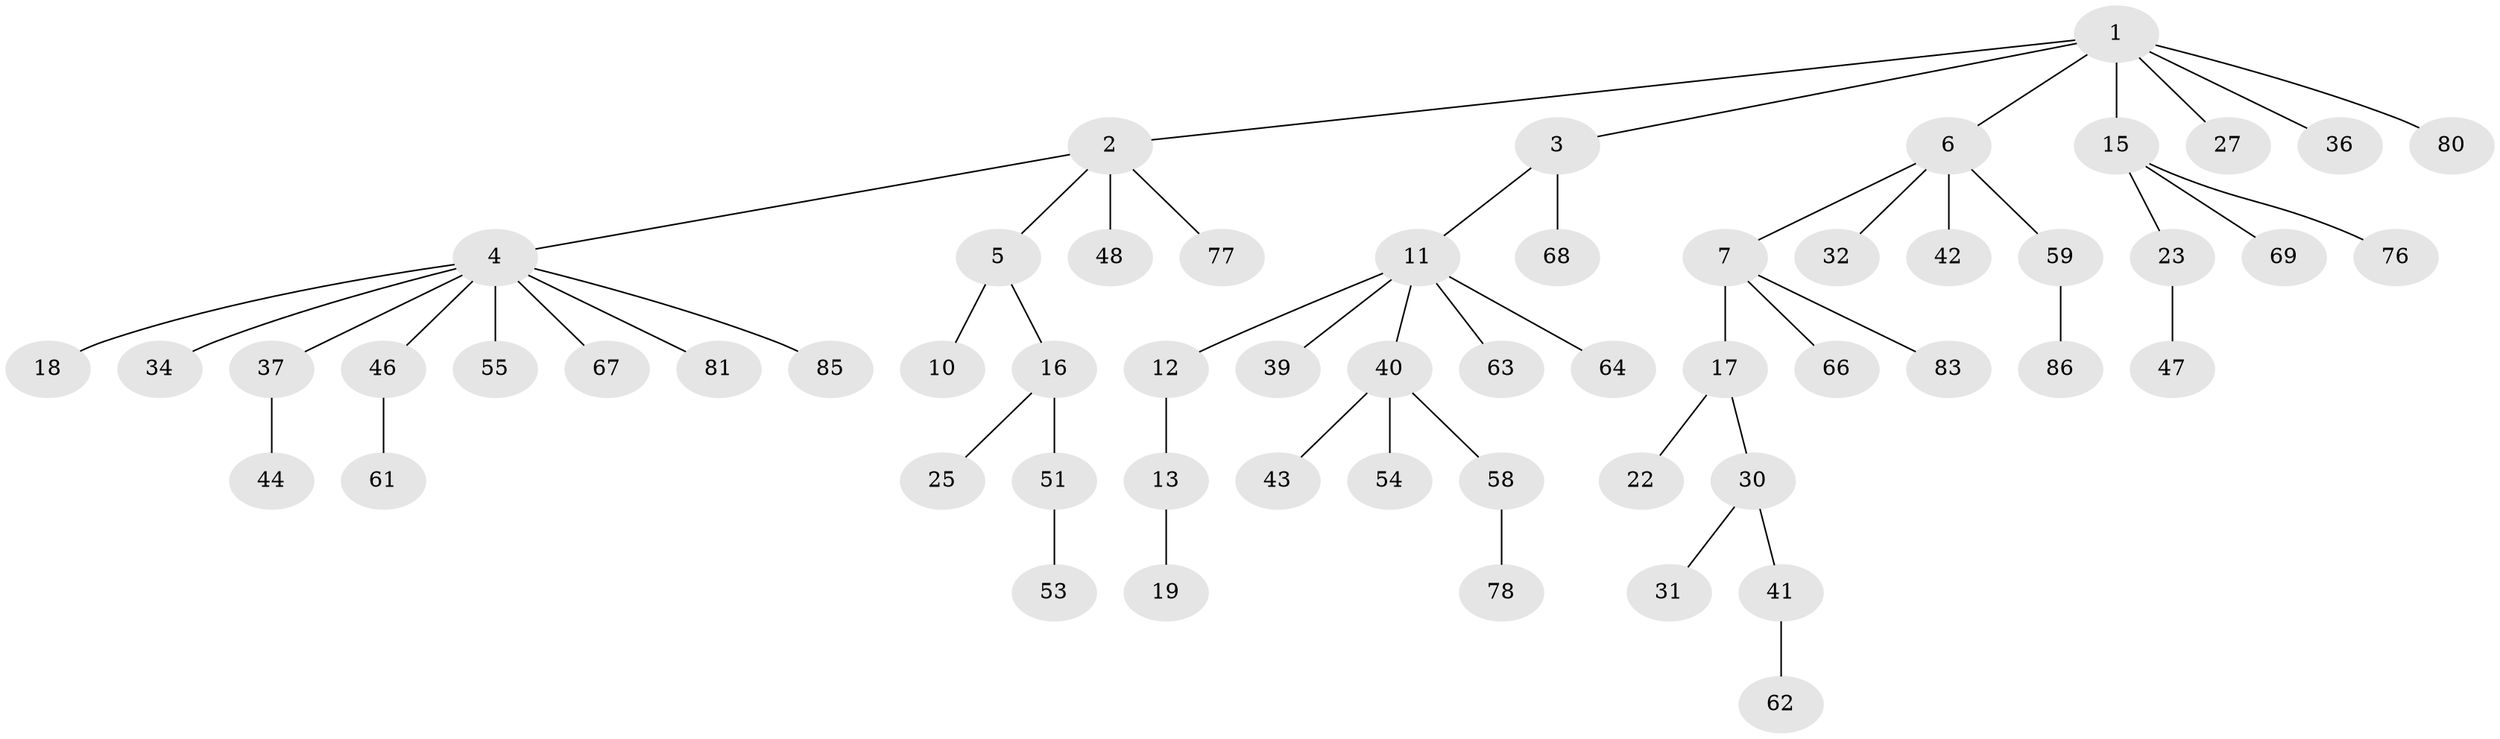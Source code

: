 // original degree distribution, {7: 0.011627906976744186, 6: 0.03488372093023256, 3: 0.09302325581395349, 5: 0.023255813953488372, 2: 0.3488372093023256, 4: 0.03488372093023256, 1: 0.45348837209302323}
// Generated by graph-tools (version 1.1) at 2025/11/02/27/25 16:11:26]
// undirected, 57 vertices, 56 edges
graph export_dot {
graph [start="1"]
  node [color=gray90,style=filled];
  1 [super="+45"];
  2 [super="+60"];
  3 [super="+21"];
  4 [super="+28"];
  5 [super="+8"];
  6 [super="+9"];
  7 [super="+14"];
  10 [super="+20"];
  11 [super="+57"];
  12;
  13 [super="+26"];
  15 [super="+72"];
  16 [super="+33"];
  17;
  18 [super="+38"];
  19 [super="+24"];
  22 [super="+52"];
  23 [super="+29"];
  25 [super="+65"];
  27;
  30 [super="+35"];
  31;
  32;
  34 [super="+73"];
  36;
  37;
  39;
  40 [super="+50"];
  41;
  42 [super="+49"];
  43;
  44 [super="+56"];
  46 [super="+74"];
  47;
  48;
  51;
  53 [super="+84"];
  54;
  55 [super="+82"];
  58 [super="+75"];
  59 [super="+79"];
  61 [super="+70"];
  62 [super="+71"];
  63;
  64;
  66;
  67;
  68;
  69;
  76;
  77;
  78;
  80;
  81;
  83;
  85;
  86;
  1 -- 2;
  1 -- 3;
  1 -- 6;
  1 -- 15;
  1 -- 27;
  1 -- 36;
  1 -- 80;
  2 -- 4;
  2 -- 5;
  2 -- 48;
  2 -- 77;
  3 -- 11;
  3 -- 68;
  4 -- 18;
  4 -- 37;
  4 -- 55;
  4 -- 81;
  4 -- 34;
  4 -- 67;
  4 -- 85;
  4 -- 46;
  5 -- 16;
  5 -- 10;
  6 -- 7;
  6 -- 32;
  6 -- 59;
  6 -- 42;
  7 -- 17;
  7 -- 83;
  7 -- 66;
  11 -- 12;
  11 -- 39;
  11 -- 40;
  11 -- 64;
  11 -- 63;
  12 -- 13;
  13 -- 19;
  15 -- 23;
  15 -- 69;
  15 -- 76;
  16 -- 25;
  16 -- 51;
  17 -- 22;
  17 -- 30;
  23 -- 47;
  30 -- 31;
  30 -- 41;
  37 -- 44;
  40 -- 43;
  40 -- 58;
  40 -- 54;
  41 -- 62;
  46 -- 61;
  51 -- 53;
  58 -- 78;
  59 -- 86;
}
